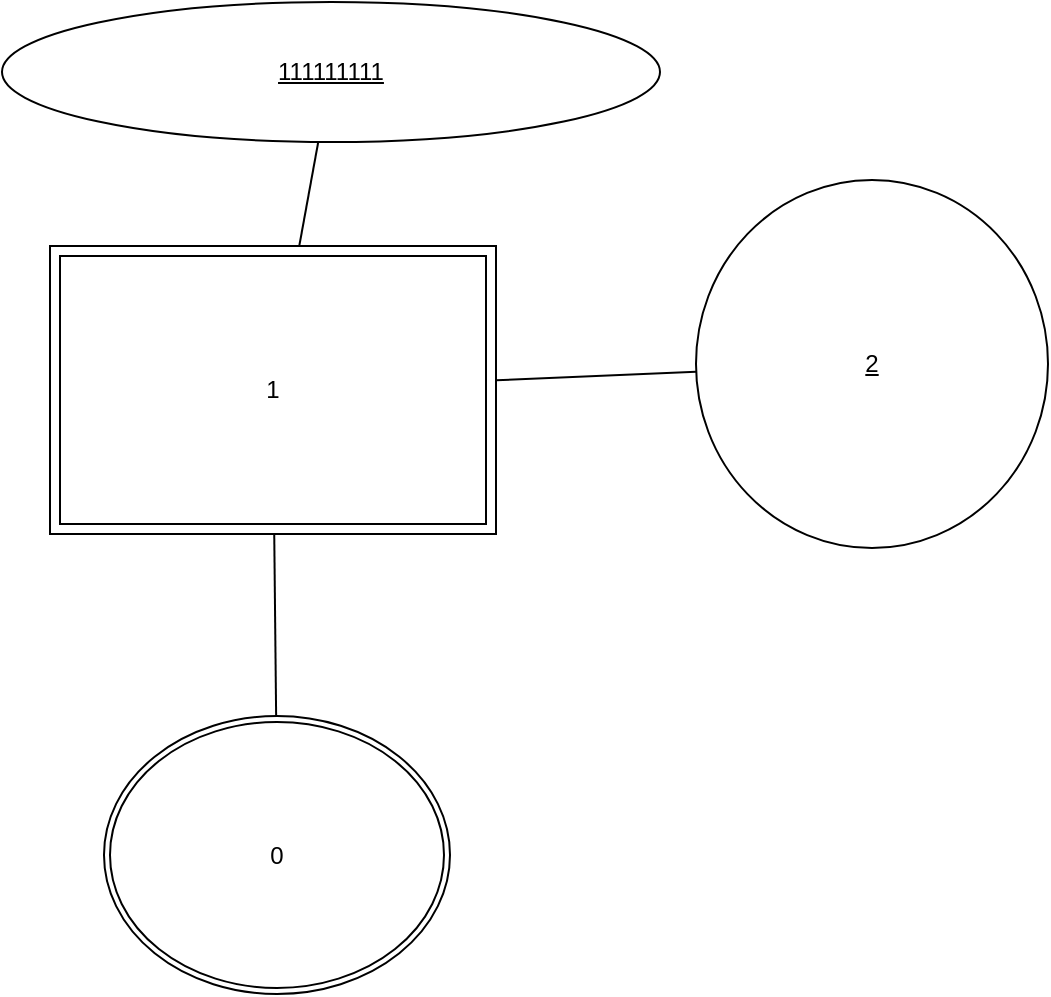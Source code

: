 <?xml version="1.0" ?>
<mxfile version="26.0.14">
    <diagram name="Page-1" id="E5nG0SyLeEiv9CRzUDmB">
        <mxGraphModel dx="2033" dy="1123" grid="1" gridSize="10" guides="1" tooltips="1" connect="1" arrows="1" fold="1" page="1" pageScale="1" pageWidth="900" pageHeight="1200" math="0" shadow="0">
            <root>
                <mxCell id="0"/>
                <mxCell id="1" parent="0"/>
                <mxCell id="2" value="0" style="ellipse;shape=doubleEllipse;margin=3;whiteSpace=wrap;html=1;align=center;" vertex="1" parent="1">
                    <mxGeometry x="290" y="366" width="173" height="139" as="geometry"/>
                </mxCell>
                <mxCell id="3" value="1" style="shape=ext;margin=3;double=1;whiteSpace=wrap;html=1;align=center;" vertex="1" parent="1">
                    <mxGeometry x="263" y="131" width="223" height="144" as="geometry"/>
                </mxCell>
                <mxCell id="4" value="2" style="ellipse;whiteSpace=wrap;html=1;fontStyle=4;" vertex="1" parent="1">
                    <mxGeometry x="586" y="98" width="176" height="184" as="geometry"/>
                </mxCell>
                <mxCell id="5" value="111111111" style="ellipse;whiteSpace=wrap;html=1;fontStyle=4;" vertex="1" parent="1">
                    <mxGeometry x="239" y="9" width="329" height="70" as="geometry"/>
                </mxCell>
                <mxCell id="7" value="" style="endArrow=none;html=1;rounded=0;" edge="1" parent="1" source="2" target="3">
                    <mxGeometry width="50" height="50" relative="1" as="geometry">
                        <mxPoint x="362" y="364" as="sourcePoint"/>
                        <mxPoint x="372" y="276" as="targetPoint"/>
                    </mxGeometry>
                </mxCell>
                <mxCell id="10" value="" style="endArrow=none;html=1;rounded=0;" edge="1" parent="1" source="3" target="5">
                    <mxGeometry width="50" height="50" relative="1" as="geometry">
                        <mxPoint x="374" y="130" as="sourcePoint"/>
                        <mxPoint x="377" y="79" as="targetPoint"/>
                    </mxGeometry>
                </mxCell>
                <mxCell id="11" value="" style="endArrow=none;html=1;rounded=0;" edge="1" parent="1" source="3" target="4">
                    <mxGeometry width="50" height="50" relative="1" as="geometry">
                        <mxPoint x="486" y="217" as="sourcePoint"/>
                        <mxPoint x="580" y="221" as="targetPoint"/>
                    </mxGeometry>
                </mxCell>
            </root>
        </mxGraphModel>
    </diagram>
</mxfile>

